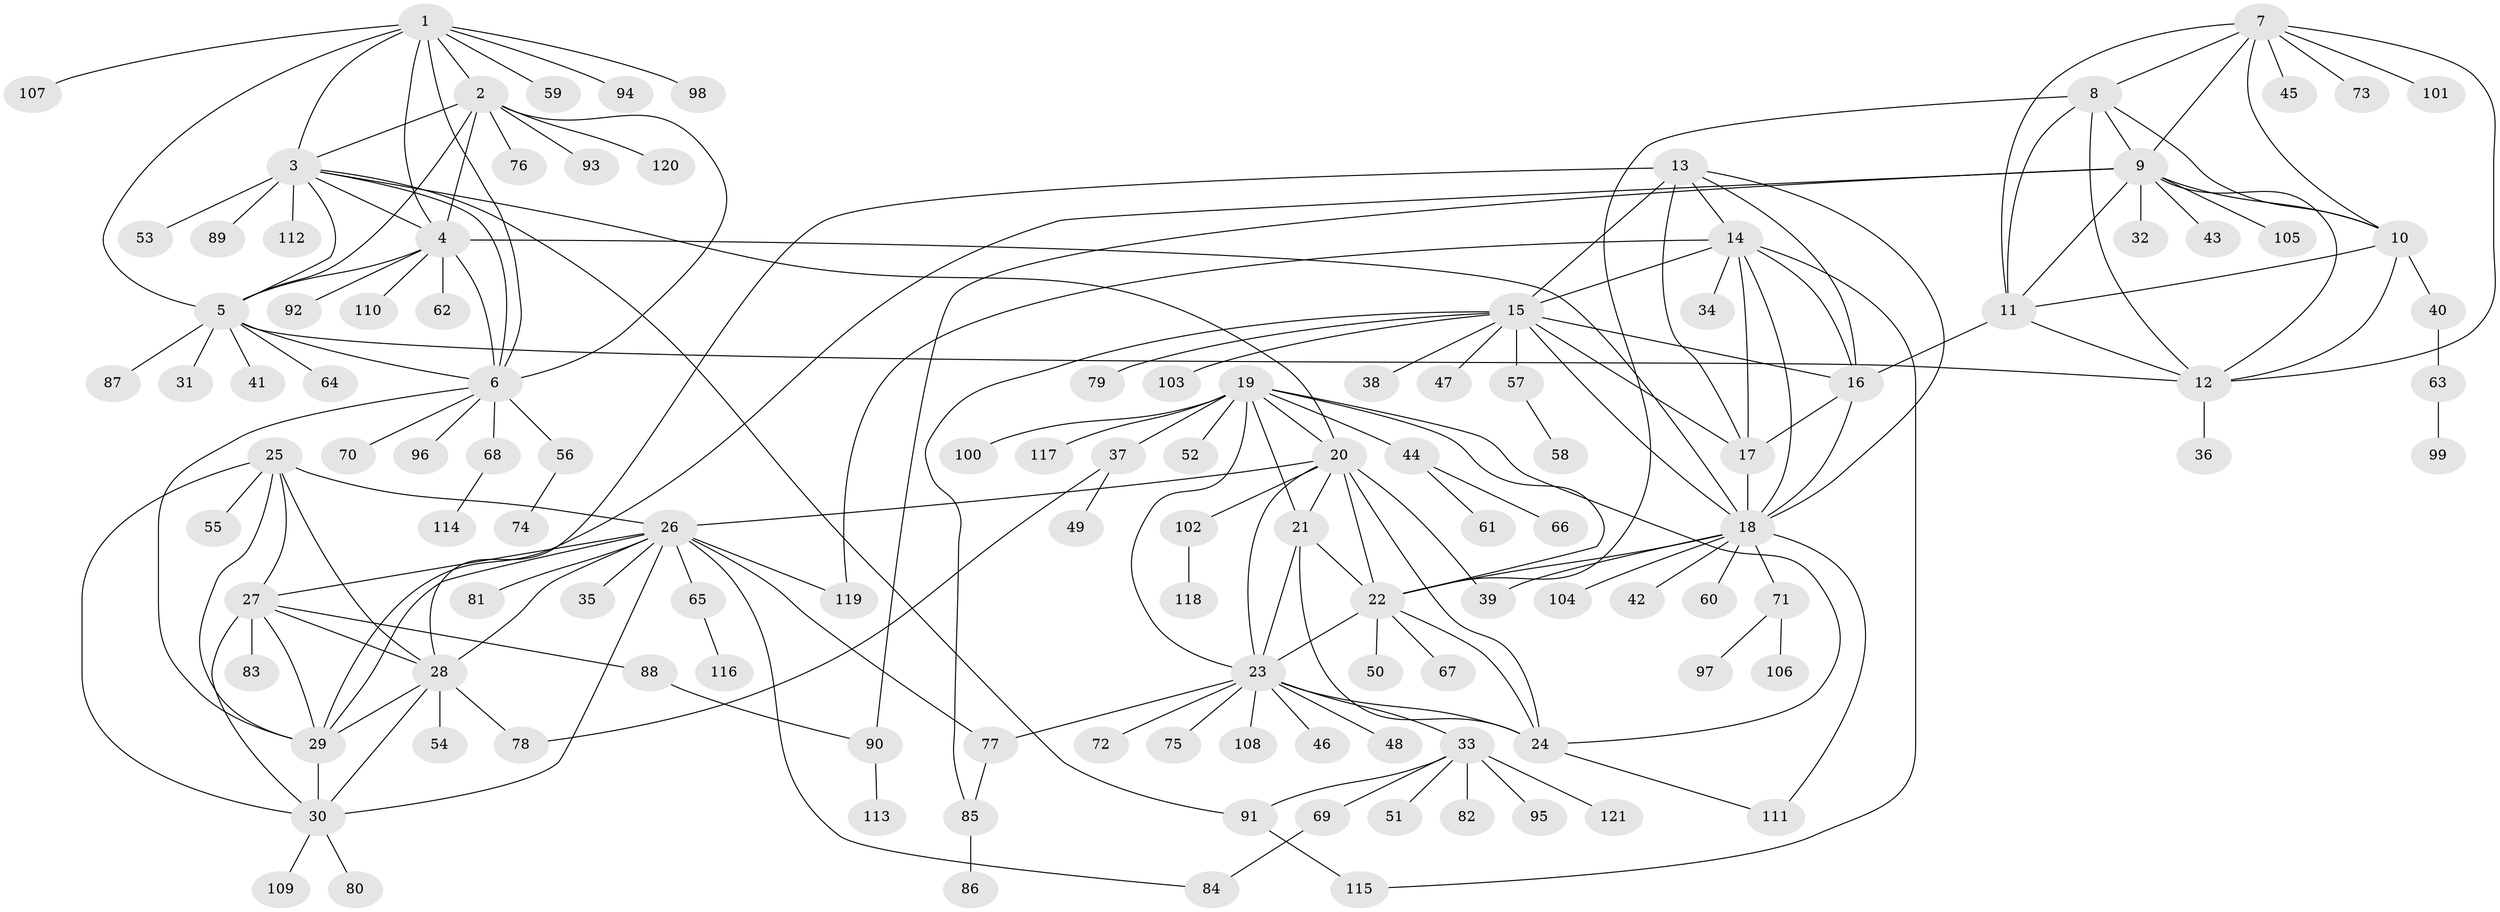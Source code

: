 // Generated by graph-tools (version 1.1) at 2025/56/03/09/25 04:56:07]
// undirected, 121 vertices, 186 edges
graph export_dot {
graph [start="1"]
  node [color=gray90,style=filled];
  1;
  2;
  3;
  4;
  5;
  6;
  7;
  8;
  9;
  10;
  11;
  12;
  13;
  14;
  15;
  16;
  17;
  18;
  19;
  20;
  21;
  22;
  23;
  24;
  25;
  26;
  27;
  28;
  29;
  30;
  31;
  32;
  33;
  34;
  35;
  36;
  37;
  38;
  39;
  40;
  41;
  42;
  43;
  44;
  45;
  46;
  47;
  48;
  49;
  50;
  51;
  52;
  53;
  54;
  55;
  56;
  57;
  58;
  59;
  60;
  61;
  62;
  63;
  64;
  65;
  66;
  67;
  68;
  69;
  70;
  71;
  72;
  73;
  74;
  75;
  76;
  77;
  78;
  79;
  80;
  81;
  82;
  83;
  84;
  85;
  86;
  87;
  88;
  89;
  90;
  91;
  92;
  93;
  94;
  95;
  96;
  97;
  98;
  99;
  100;
  101;
  102;
  103;
  104;
  105;
  106;
  107;
  108;
  109;
  110;
  111;
  112;
  113;
  114;
  115;
  116;
  117;
  118;
  119;
  120;
  121;
  1 -- 2;
  1 -- 3;
  1 -- 4;
  1 -- 5;
  1 -- 6;
  1 -- 59;
  1 -- 94;
  1 -- 98;
  1 -- 107;
  2 -- 3;
  2 -- 4;
  2 -- 5;
  2 -- 6;
  2 -- 76;
  2 -- 93;
  2 -- 120;
  3 -- 4;
  3 -- 5;
  3 -- 6;
  3 -- 20;
  3 -- 53;
  3 -- 89;
  3 -- 91;
  3 -- 112;
  4 -- 5;
  4 -- 6;
  4 -- 18;
  4 -- 62;
  4 -- 92;
  4 -- 110;
  5 -- 6;
  5 -- 12;
  5 -- 31;
  5 -- 41;
  5 -- 64;
  5 -- 87;
  6 -- 29;
  6 -- 56;
  6 -- 68;
  6 -- 70;
  6 -- 96;
  7 -- 8;
  7 -- 9;
  7 -- 10;
  7 -- 11;
  7 -- 12;
  7 -- 45;
  7 -- 73;
  7 -- 101;
  8 -- 9;
  8 -- 10;
  8 -- 11;
  8 -- 12;
  8 -- 22;
  9 -- 10;
  9 -- 11;
  9 -- 12;
  9 -- 29;
  9 -- 32;
  9 -- 43;
  9 -- 90;
  9 -- 105;
  10 -- 11;
  10 -- 12;
  10 -- 40;
  11 -- 12;
  11 -- 16;
  12 -- 36;
  13 -- 14;
  13 -- 15;
  13 -- 16;
  13 -- 17;
  13 -- 18;
  13 -- 28;
  14 -- 15;
  14 -- 16;
  14 -- 17;
  14 -- 18;
  14 -- 34;
  14 -- 115;
  14 -- 119;
  15 -- 16;
  15 -- 17;
  15 -- 18;
  15 -- 38;
  15 -- 47;
  15 -- 57;
  15 -- 79;
  15 -- 85;
  15 -- 103;
  16 -- 17;
  16 -- 18;
  17 -- 18;
  18 -- 22;
  18 -- 39;
  18 -- 42;
  18 -- 60;
  18 -- 71;
  18 -- 104;
  18 -- 111;
  19 -- 20;
  19 -- 21;
  19 -- 22;
  19 -- 23;
  19 -- 24;
  19 -- 37;
  19 -- 44;
  19 -- 52;
  19 -- 100;
  19 -- 117;
  20 -- 21;
  20 -- 22;
  20 -- 23;
  20 -- 24;
  20 -- 26;
  20 -- 39;
  20 -- 102;
  21 -- 22;
  21 -- 23;
  21 -- 24;
  22 -- 23;
  22 -- 24;
  22 -- 50;
  22 -- 67;
  23 -- 24;
  23 -- 33;
  23 -- 46;
  23 -- 48;
  23 -- 72;
  23 -- 75;
  23 -- 77;
  23 -- 108;
  24 -- 111;
  25 -- 26;
  25 -- 27;
  25 -- 28;
  25 -- 29;
  25 -- 30;
  25 -- 55;
  26 -- 27;
  26 -- 28;
  26 -- 29;
  26 -- 30;
  26 -- 35;
  26 -- 65;
  26 -- 77;
  26 -- 81;
  26 -- 84;
  26 -- 119;
  27 -- 28;
  27 -- 29;
  27 -- 30;
  27 -- 83;
  27 -- 88;
  28 -- 29;
  28 -- 30;
  28 -- 54;
  28 -- 78;
  29 -- 30;
  30 -- 80;
  30 -- 109;
  33 -- 51;
  33 -- 69;
  33 -- 82;
  33 -- 91;
  33 -- 95;
  33 -- 121;
  37 -- 49;
  37 -- 78;
  40 -- 63;
  44 -- 61;
  44 -- 66;
  56 -- 74;
  57 -- 58;
  63 -- 99;
  65 -- 116;
  68 -- 114;
  69 -- 84;
  71 -- 97;
  71 -- 106;
  77 -- 85;
  85 -- 86;
  88 -- 90;
  90 -- 113;
  91 -- 115;
  102 -- 118;
}
